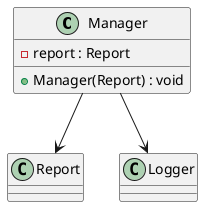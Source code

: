 @startuml
class Manager {
  - report : Report
  + Manager(Report) : void
}
class Report {
}
class Logger {
}
Manager --> Report
Manager --> Logger
@enduml
